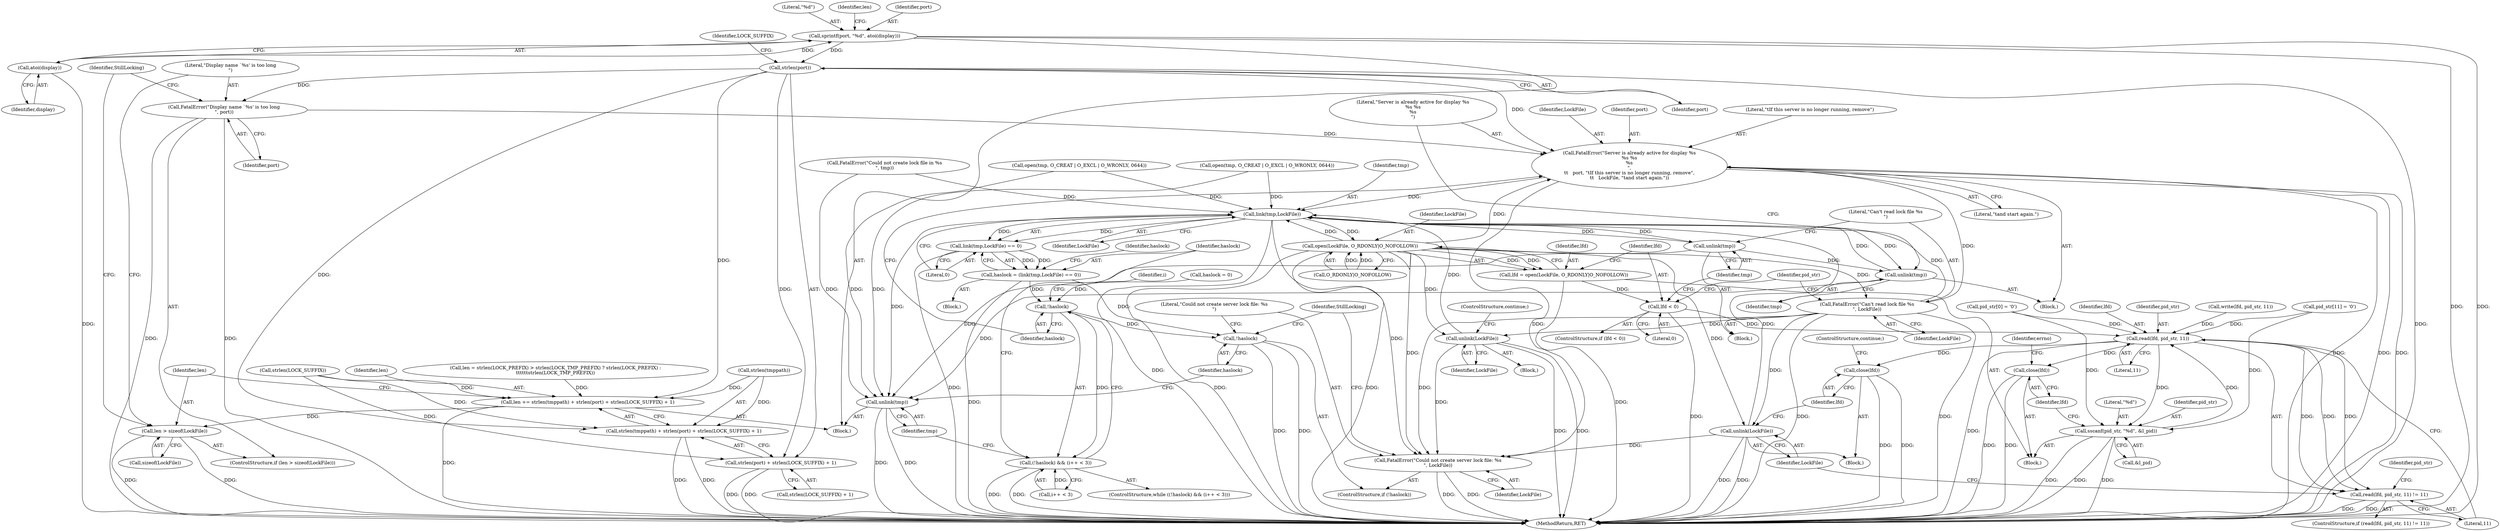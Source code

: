 digraph "0_xserver_b67581cf825940fdf52bf2e0af4330e695d724a4@API" {
"1000131" [label="(Call,sprintf(port, \"%d\", atoi(display)))"];
"1000134" [label="(Call,atoi(display))"];
"1000154" [label="(Call,strlen(port))"];
"1000148" [label="(Call,len += strlen(tmppath) + strlen(port) + strlen(LOCK_SUFFIX) + 1)"];
"1000161" [label="(Call,len > sizeof(LockFile))"];
"1000150" [label="(Call,strlen(tmppath) + strlen(port) + strlen(LOCK_SUFFIX) + 1)"];
"1000153" [label="(Call,strlen(port) + strlen(LOCK_SUFFIX) + 1)"];
"1000165" [label="(Call,FatalError(\"Display name `%s' is too long\n\", port))"];
"1000375" [label="(Call,FatalError(\"Server is already active for display %s\n%s %s\n%s\n\",\n\t\t   port, \"\tIf this server is no longer running, remove\",\n\t\t   LockFile, \"\tand start again.\"))"];
"1000282" [label="(Call,link(tmp,LockFile))"];
"1000281" [label="(Call,link(tmp,LockFile) == 0)"];
"1000279" [label="(Call,haslock = (link(tmp,LockFile) == 0))"];
"1000272" [label="(Call,!haslock)"];
"1000271" [label="(Call,(!haslock) && (i++ < 3))"];
"1000384" [label="(Call,!haslock)"];
"1000294" [label="(Call,open(LockFile, O_RDONLY|O_NOFOLLOW))"];
"1000292" [label="(Call,lfd = open(LockFile, O_RDONLY|O_NOFOLLOW))"];
"1000300" [label="(Call,lfd < 0)"];
"1000316" [label="(Call,read(lfd, pid_str, 11))"];
"1000315" [label="(Call,read(lfd, pid_str, 11) != 11)"];
"1000324" [label="(Call,close(lfd))"];
"1000332" [label="(Call,sscanf(pid_str, \"%d\", &l_pid))"];
"1000337" [label="(Call,close(lfd))"];
"1000306" [label="(Call,FatalError(\"Can't read lock file %s\n\", LockFile))"];
"1000322" [label="(Call,unlink(LockFile))"];
"1000386" [label="(Call,FatalError(\"Could not create server lock file: %s\n\", LockFile))"];
"1000356" [label="(Call,unlink(LockFile))"];
"1000304" [label="(Call,unlink(tmp))"];
"1000373" [label="(Call,unlink(tmp))"];
"1000381" [label="(Call,unlink(tmp))"];
"1000379" [label="(Identifier,LockFile)"];
"1000309" [label="(Call,pid_str[0] = '\0')"];
"1000386" [label="(Call,FatalError(\"Could not create server lock file: %s\n\", LockFile))"];
"1000311" [label="(Identifier,pid_str)"];
"1000333" [label="(Identifier,pid_str)"];
"1000376" [label="(Literal,\"Server is already active for display %s\n%s %s\n%s\n\")"];
"1000332" [label="(Call,sscanf(pid_str, \"%d\", &l_pid))"];
"1000335" [label="(Call,&l_pid)"];
"1000285" [label="(Literal,0)"];
"1000287" [label="(Identifier,haslock)"];
"1000150" [label="(Call,strlen(tmppath) + strlen(port) + strlen(LOCK_SUFFIX) + 1)"];
"1000382" [label="(Identifier,tmp)"];
"1000295" [label="(Identifier,LockFile)"];
"1000163" [label="(Call,sizeof(LockFile))"];
"1000271" [label="(Call,(!haslock) && (i++ < 3))"];
"1000318" [label="(Identifier,pid_str)"];
"1000166" [label="(Literal,\"Display name `%s' is too long\n\")"];
"1000374" [label="(Identifier,tmp)"];
"1000134" [label="(Call,atoi(display))"];
"1000294" [label="(Call,open(LockFile, O_RDONLY|O_NOFOLLOW))"];
"1000281" [label="(Call,link(tmp,LockFile) == 0)"];
"1000373" [label="(Call,unlink(tmp))"];
"1000276" [label="(Identifier,i)"];
"1000158" [label="(Identifier,LOCK_SUFFIX)"];
"1000215" [label="(Call,open(tmp, O_CREAT | O_EXCL | O_WRONLY, 0644))"];
"1000251" [label="(Call,write(lfd, pid_str, 11))"];
"1000279" [label="(Call,haslock = (link(tmp,LockFile) == 0))"];
"1000133" [label="(Literal,\"%d\")"];
"1000154" [label="(Call,strlen(port))"];
"1000283" [label="(Identifier,tmp)"];
"1000326" [label="(ControlStructure,continue;)"];
"1000322" [label="(Call,unlink(LockFile))"];
"1000278" [label="(Block,)"];
"1000383" [label="(ControlStructure,if (!haslock))"];
"1000315" [label="(Call,read(lfd, pid_str, 11) != 11)"];
"1000284" [label="(Identifier,LockFile)"];
"1000296" [label="(Call,O_RDONLY|O_NOFOLLOW)"];
"1000338" [label="(Identifier,lfd)"];
"1000355" [label="(Block,)"];
"1000305" [label="(Identifier,tmp)"];
"1000273" [label="(Identifier,haslock)"];
"1000388" [label="(Identifier,LockFile)"];
"1000292" [label="(Call,lfd = open(LockFile, O_RDONLY|O_NOFOLLOW))"];
"1000157" [label="(Call,strlen(LOCK_SUFFIX))"];
"1000387" [label="(Literal,\"Could not create server lock file: %s\n\")"];
"1000153" [label="(Call,strlen(port) + strlen(LOCK_SUFFIX) + 1)"];
"1000377" [label="(Identifier,port)"];
"1000156" [label="(Call,strlen(LOCK_SUFFIX) + 1)"];
"1000291" [label="(Block,)"];
"1000316" [label="(Call,read(lfd, pid_str, 11))"];
"1000270" [label="(ControlStructure,while ((!haslock) && (i++ < 3)))"];
"1000131" [label="(Call,sprintf(port, \"%d\", atoi(display)))"];
"1000302" [label="(Literal,0)"];
"1000327" [label="(Call,pid_str[11] = '\0')"];
"1000165" [label="(Call,FatalError(\"Display name `%s' is too long\n\", port))"];
"1000372" [label="(Block,)"];
"1000161" [label="(Call,len > sizeof(LockFile))"];
"1000340" [label="(Identifier,errno)"];
"1000137" [label="(Identifier,len)"];
"1000303" [label="(Block,)"];
"1000356" [label="(Call,unlink(LockFile))"];
"1000282" [label="(Call,link(tmp,LockFile))"];
"1000319" [label="(Literal,11)"];
"1000155" [label="(Identifier,port)"];
"1000162" [label="(Identifier,len)"];
"1000136" [label="(Call,len = strlen(LOCK_PREFIX) > strlen(LOCK_TMP_PREFIX) ? strlen(LOCK_PREFIX) :\n\t\t\t\t\t\tstrlen(LOCK_TMP_PREFIX))"];
"1000381" [label="(Call,unlink(tmp))"];
"1000293" [label="(Identifier,lfd)"];
"1000167" [label="(Identifier,port)"];
"1000357" [label="(Identifier,LockFile)"];
"1000111" [label="(Block,)"];
"1000314" [label="(ControlStructure,if (read(lfd, pid_str, 11) != 11))"];
"1000324" [label="(Call,close(lfd))"];
"1000308" [label="(Identifier,LockFile)"];
"1000358" [label="(ControlStructure,continue;)"];
"1000267" [label="(Call,haslock = 0)"];
"1000274" [label="(Call,i++ < 3)"];
"1000238" [label="(Call,FatalError(\"Could not create lock file in %s\n\", tmp))"];
"1000323" [label="(Identifier,LockFile)"];
"1000149" [label="(Identifier,len)"];
"1000151" [label="(Call,strlen(tmppath))"];
"1000272" [label="(Call,!haslock)"];
"1000280" [label="(Identifier,haslock)"];
"1000160" [label="(ControlStructure,if (len > sizeof(LockFile)))"];
"1000300" [label="(Call,lfd < 0)"];
"1000317" [label="(Identifier,lfd)"];
"1000334" [label="(Literal,\"%d\")"];
"1000329" [label="(Identifier,pid_str)"];
"1000304" [label="(Call,unlink(tmp))"];
"1000380" [label="(Literal,\"\tand start again.\")"];
"1000320" [label="(Literal,11)"];
"1000306" [label="(Call,FatalError(\"Can't read lock file %s\n\", LockFile))"];
"1000385" [label="(Identifier,haslock)"];
"1000299" [label="(ControlStructure,if (lfd < 0))"];
"1000180" [label="(Call,open(tmp, O_CREAT | O_EXCL | O_WRONLY, 0644))"];
"1000325" [label="(Identifier,lfd)"];
"1000321" [label="(Block,)"];
"1000148" [label="(Call,len += strlen(tmppath) + strlen(port) + strlen(LOCK_SUFFIX) + 1)"];
"1000378" [label="(Literal,\"\tIf this server is no longer running, remove\")"];
"1000132" [label="(Identifier,port)"];
"1000135" [label="(Identifier,display)"];
"1000384" [label="(Call,!haslock)"];
"1000390" [label="(Identifier,StillLocking)"];
"1000375" [label="(Call,FatalError(\"Server is already active for display %s\n%s %s\n%s\n\",\n\t\t   port, \"\tIf this server is no longer running, remove\",\n\t\t   LockFile, \"\tand start again.\"))"];
"1000307" [label="(Literal,\"Can't read lock file %s\n\")"];
"1000169" [label="(Identifier,StillLocking)"];
"1000301" [label="(Identifier,lfd)"];
"1000337" [label="(Call,close(lfd))"];
"1000392" [label="(MethodReturn,RET)"];
"1000131" -> "1000111"  [label="AST: "];
"1000131" -> "1000134"  [label="CFG: "];
"1000132" -> "1000131"  [label="AST: "];
"1000133" -> "1000131"  [label="AST: "];
"1000134" -> "1000131"  [label="AST: "];
"1000137" -> "1000131"  [label="CFG: "];
"1000131" -> "1000392"  [label="DDG: "];
"1000131" -> "1000392"  [label="DDG: "];
"1000134" -> "1000131"  [label="DDG: "];
"1000131" -> "1000154"  [label="DDG: "];
"1000134" -> "1000135"  [label="CFG: "];
"1000135" -> "1000134"  [label="AST: "];
"1000134" -> "1000392"  [label="DDG: "];
"1000154" -> "1000153"  [label="AST: "];
"1000154" -> "1000155"  [label="CFG: "];
"1000155" -> "1000154"  [label="AST: "];
"1000158" -> "1000154"  [label="CFG: "];
"1000154" -> "1000392"  [label="DDG: "];
"1000154" -> "1000148"  [label="DDG: "];
"1000154" -> "1000150"  [label="DDG: "];
"1000154" -> "1000153"  [label="DDG: "];
"1000154" -> "1000165"  [label="DDG: "];
"1000154" -> "1000375"  [label="DDG: "];
"1000148" -> "1000111"  [label="AST: "];
"1000148" -> "1000150"  [label="CFG: "];
"1000149" -> "1000148"  [label="AST: "];
"1000150" -> "1000148"  [label="AST: "];
"1000162" -> "1000148"  [label="CFG: "];
"1000148" -> "1000392"  [label="DDG: "];
"1000151" -> "1000148"  [label="DDG: "];
"1000157" -> "1000148"  [label="DDG: "];
"1000136" -> "1000148"  [label="DDG: "];
"1000148" -> "1000161"  [label="DDG: "];
"1000161" -> "1000160"  [label="AST: "];
"1000161" -> "1000163"  [label="CFG: "];
"1000162" -> "1000161"  [label="AST: "];
"1000163" -> "1000161"  [label="AST: "];
"1000166" -> "1000161"  [label="CFG: "];
"1000169" -> "1000161"  [label="CFG: "];
"1000161" -> "1000392"  [label="DDG: "];
"1000161" -> "1000392"  [label="DDG: "];
"1000150" -> "1000153"  [label="CFG: "];
"1000151" -> "1000150"  [label="AST: "];
"1000153" -> "1000150"  [label="AST: "];
"1000150" -> "1000392"  [label="DDG: "];
"1000150" -> "1000392"  [label="DDG: "];
"1000151" -> "1000150"  [label="DDG: "];
"1000157" -> "1000150"  [label="DDG: "];
"1000153" -> "1000156"  [label="CFG: "];
"1000156" -> "1000153"  [label="AST: "];
"1000153" -> "1000392"  [label="DDG: "];
"1000153" -> "1000392"  [label="DDG: "];
"1000157" -> "1000153"  [label="DDG: "];
"1000165" -> "1000160"  [label="AST: "];
"1000165" -> "1000167"  [label="CFG: "];
"1000166" -> "1000165"  [label="AST: "];
"1000167" -> "1000165"  [label="AST: "];
"1000169" -> "1000165"  [label="CFG: "];
"1000165" -> "1000392"  [label="DDG: "];
"1000165" -> "1000392"  [label="DDG: "];
"1000165" -> "1000375"  [label="DDG: "];
"1000375" -> "1000372"  [label="AST: "];
"1000375" -> "1000380"  [label="CFG: "];
"1000376" -> "1000375"  [label="AST: "];
"1000377" -> "1000375"  [label="AST: "];
"1000378" -> "1000375"  [label="AST: "];
"1000379" -> "1000375"  [label="AST: "];
"1000380" -> "1000375"  [label="AST: "];
"1000273" -> "1000375"  [label="CFG: "];
"1000375" -> "1000392"  [label="DDG: "];
"1000375" -> "1000392"  [label="DDG: "];
"1000375" -> "1000392"  [label="DDG: "];
"1000375" -> "1000282"  [label="DDG: "];
"1000294" -> "1000375"  [label="DDG: "];
"1000306" -> "1000375"  [label="DDG: "];
"1000375" -> "1000386"  [label="DDG: "];
"1000282" -> "1000281"  [label="AST: "];
"1000282" -> "1000284"  [label="CFG: "];
"1000283" -> "1000282"  [label="AST: "];
"1000284" -> "1000282"  [label="AST: "];
"1000285" -> "1000282"  [label="CFG: "];
"1000282" -> "1000392"  [label="DDG: "];
"1000282" -> "1000281"  [label="DDG: "];
"1000282" -> "1000281"  [label="DDG: "];
"1000215" -> "1000282"  [label="DDG: "];
"1000238" -> "1000282"  [label="DDG: "];
"1000304" -> "1000282"  [label="DDG: "];
"1000180" -> "1000282"  [label="DDG: "];
"1000373" -> "1000282"  [label="DDG: "];
"1000356" -> "1000282"  [label="DDG: "];
"1000294" -> "1000282"  [label="DDG: "];
"1000322" -> "1000282"  [label="DDG: "];
"1000306" -> "1000282"  [label="DDG: "];
"1000282" -> "1000294"  [label="DDG: "];
"1000282" -> "1000304"  [label="DDG: "];
"1000282" -> "1000373"  [label="DDG: "];
"1000282" -> "1000381"  [label="DDG: "];
"1000282" -> "1000386"  [label="DDG: "];
"1000281" -> "1000279"  [label="AST: "];
"1000281" -> "1000285"  [label="CFG: "];
"1000285" -> "1000281"  [label="AST: "];
"1000279" -> "1000281"  [label="CFG: "];
"1000281" -> "1000392"  [label="DDG: "];
"1000281" -> "1000279"  [label="DDG: "];
"1000281" -> "1000279"  [label="DDG: "];
"1000279" -> "1000278"  [label="AST: "];
"1000280" -> "1000279"  [label="AST: "];
"1000287" -> "1000279"  [label="CFG: "];
"1000279" -> "1000392"  [label="DDG: "];
"1000279" -> "1000272"  [label="DDG: "];
"1000279" -> "1000384"  [label="DDG: "];
"1000272" -> "1000271"  [label="AST: "];
"1000272" -> "1000273"  [label="CFG: "];
"1000273" -> "1000272"  [label="AST: "];
"1000276" -> "1000272"  [label="CFG: "];
"1000271" -> "1000272"  [label="CFG: "];
"1000272" -> "1000271"  [label="DDG: "];
"1000267" -> "1000272"  [label="DDG: "];
"1000272" -> "1000384"  [label="DDG: "];
"1000271" -> "1000270"  [label="AST: "];
"1000271" -> "1000274"  [label="CFG: "];
"1000274" -> "1000271"  [label="AST: "];
"1000280" -> "1000271"  [label="CFG: "];
"1000382" -> "1000271"  [label="CFG: "];
"1000271" -> "1000392"  [label="DDG: "];
"1000271" -> "1000392"  [label="DDG: "];
"1000274" -> "1000271"  [label="DDG: "];
"1000384" -> "1000383"  [label="AST: "];
"1000384" -> "1000385"  [label="CFG: "];
"1000385" -> "1000384"  [label="AST: "];
"1000387" -> "1000384"  [label="CFG: "];
"1000390" -> "1000384"  [label="CFG: "];
"1000384" -> "1000392"  [label="DDG: "];
"1000384" -> "1000392"  [label="DDG: "];
"1000294" -> "1000292"  [label="AST: "];
"1000294" -> "1000296"  [label="CFG: "];
"1000295" -> "1000294"  [label="AST: "];
"1000296" -> "1000294"  [label="AST: "];
"1000292" -> "1000294"  [label="CFG: "];
"1000294" -> "1000392"  [label="DDG: "];
"1000294" -> "1000392"  [label="DDG: "];
"1000294" -> "1000292"  [label="DDG: "];
"1000294" -> "1000292"  [label="DDG: "];
"1000296" -> "1000294"  [label="DDG: "];
"1000296" -> "1000294"  [label="DDG: "];
"1000294" -> "1000306"  [label="DDG: "];
"1000294" -> "1000322"  [label="DDG: "];
"1000294" -> "1000356"  [label="DDG: "];
"1000294" -> "1000386"  [label="DDG: "];
"1000292" -> "1000291"  [label="AST: "];
"1000293" -> "1000292"  [label="AST: "];
"1000301" -> "1000292"  [label="CFG: "];
"1000292" -> "1000392"  [label="DDG: "];
"1000292" -> "1000300"  [label="DDG: "];
"1000300" -> "1000299"  [label="AST: "];
"1000300" -> "1000302"  [label="CFG: "];
"1000301" -> "1000300"  [label="AST: "];
"1000302" -> "1000300"  [label="AST: "];
"1000305" -> "1000300"  [label="CFG: "];
"1000311" -> "1000300"  [label="CFG: "];
"1000300" -> "1000392"  [label="DDG: "];
"1000300" -> "1000316"  [label="DDG: "];
"1000316" -> "1000315"  [label="AST: "];
"1000316" -> "1000319"  [label="CFG: "];
"1000317" -> "1000316"  [label="AST: "];
"1000318" -> "1000316"  [label="AST: "];
"1000319" -> "1000316"  [label="AST: "];
"1000320" -> "1000316"  [label="CFG: "];
"1000316" -> "1000392"  [label="DDG: "];
"1000316" -> "1000315"  [label="DDG: "];
"1000316" -> "1000315"  [label="DDG: "];
"1000316" -> "1000315"  [label="DDG: "];
"1000309" -> "1000316"  [label="DDG: "];
"1000332" -> "1000316"  [label="DDG: "];
"1000327" -> "1000316"  [label="DDG: "];
"1000251" -> "1000316"  [label="DDG: "];
"1000316" -> "1000324"  [label="DDG: "];
"1000316" -> "1000332"  [label="DDG: "];
"1000316" -> "1000337"  [label="DDG: "];
"1000315" -> "1000314"  [label="AST: "];
"1000315" -> "1000320"  [label="CFG: "];
"1000320" -> "1000315"  [label="AST: "];
"1000323" -> "1000315"  [label="CFG: "];
"1000329" -> "1000315"  [label="CFG: "];
"1000315" -> "1000392"  [label="DDG: "];
"1000315" -> "1000392"  [label="DDG: "];
"1000324" -> "1000321"  [label="AST: "];
"1000324" -> "1000325"  [label="CFG: "];
"1000325" -> "1000324"  [label="AST: "];
"1000326" -> "1000324"  [label="CFG: "];
"1000324" -> "1000392"  [label="DDG: "];
"1000324" -> "1000392"  [label="DDG: "];
"1000332" -> "1000291"  [label="AST: "];
"1000332" -> "1000335"  [label="CFG: "];
"1000333" -> "1000332"  [label="AST: "];
"1000334" -> "1000332"  [label="AST: "];
"1000335" -> "1000332"  [label="AST: "];
"1000338" -> "1000332"  [label="CFG: "];
"1000332" -> "1000392"  [label="DDG: "];
"1000332" -> "1000392"  [label="DDG: "];
"1000332" -> "1000392"  [label="DDG: "];
"1000309" -> "1000332"  [label="DDG: "];
"1000327" -> "1000332"  [label="DDG: "];
"1000337" -> "1000291"  [label="AST: "];
"1000337" -> "1000338"  [label="CFG: "];
"1000338" -> "1000337"  [label="AST: "];
"1000340" -> "1000337"  [label="CFG: "];
"1000337" -> "1000392"  [label="DDG: "];
"1000337" -> "1000392"  [label="DDG: "];
"1000306" -> "1000303"  [label="AST: "];
"1000306" -> "1000308"  [label="CFG: "];
"1000307" -> "1000306"  [label="AST: "];
"1000308" -> "1000306"  [label="AST: "];
"1000311" -> "1000306"  [label="CFG: "];
"1000306" -> "1000392"  [label="DDG: "];
"1000306" -> "1000392"  [label="DDG: "];
"1000306" -> "1000322"  [label="DDG: "];
"1000306" -> "1000356"  [label="DDG: "];
"1000306" -> "1000386"  [label="DDG: "];
"1000322" -> "1000321"  [label="AST: "];
"1000322" -> "1000323"  [label="CFG: "];
"1000323" -> "1000322"  [label="AST: "];
"1000325" -> "1000322"  [label="CFG: "];
"1000322" -> "1000392"  [label="DDG: "];
"1000322" -> "1000392"  [label="DDG: "];
"1000322" -> "1000386"  [label="DDG: "];
"1000386" -> "1000383"  [label="AST: "];
"1000386" -> "1000388"  [label="CFG: "];
"1000387" -> "1000386"  [label="AST: "];
"1000388" -> "1000386"  [label="AST: "];
"1000390" -> "1000386"  [label="CFG: "];
"1000386" -> "1000392"  [label="DDG: "];
"1000386" -> "1000392"  [label="DDG: "];
"1000356" -> "1000386"  [label="DDG: "];
"1000356" -> "1000355"  [label="AST: "];
"1000356" -> "1000357"  [label="CFG: "];
"1000357" -> "1000356"  [label="AST: "];
"1000358" -> "1000356"  [label="CFG: "];
"1000356" -> "1000392"  [label="DDG: "];
"1000356" -> "1000392"  [label="DDG: "];
"1000304" -> "1000303"  [label="AST: "];
"1000304" -> "1000305"  [label="CFG: "];
"1000305" -> "1000304"  [label="AST: "];
"1000307" -> "1000304"  [label="CFG: "];
"1000304" -> "1000373"  [label="DDG: "];
"1000304" -> "1000381"  [label="DDG: "];
"1000373" -> "1000372"  [label="AST: "];
"1000373" -> "1000374"  [label="CFG: "];
"1000374" -> "1000373"  [label="AST: "];
"1000376" -> "1000373"  [label="CFG: "];
"1000373" -> "1000381"  [label="DDG: "];
"1000381" -> "1000111"  [label="AST: "];
"1000381" -> "1000382"  [label="CFG: "];
"1000382" -> "1000381"  [label="AST: "];
"1000385" -> "1000381"  [label="CFG: "];
"1000381" -> "1000392"  [label="DDG: "];
"1000381" -> "1000392"  [label="DDG: "];
"1000215" -> "1000381"  [label="DDG: "];
"1000238" -> "1000381"  [label="DDG: "];
"1000180" -> "1000381"  [label="DDG: "];
}
